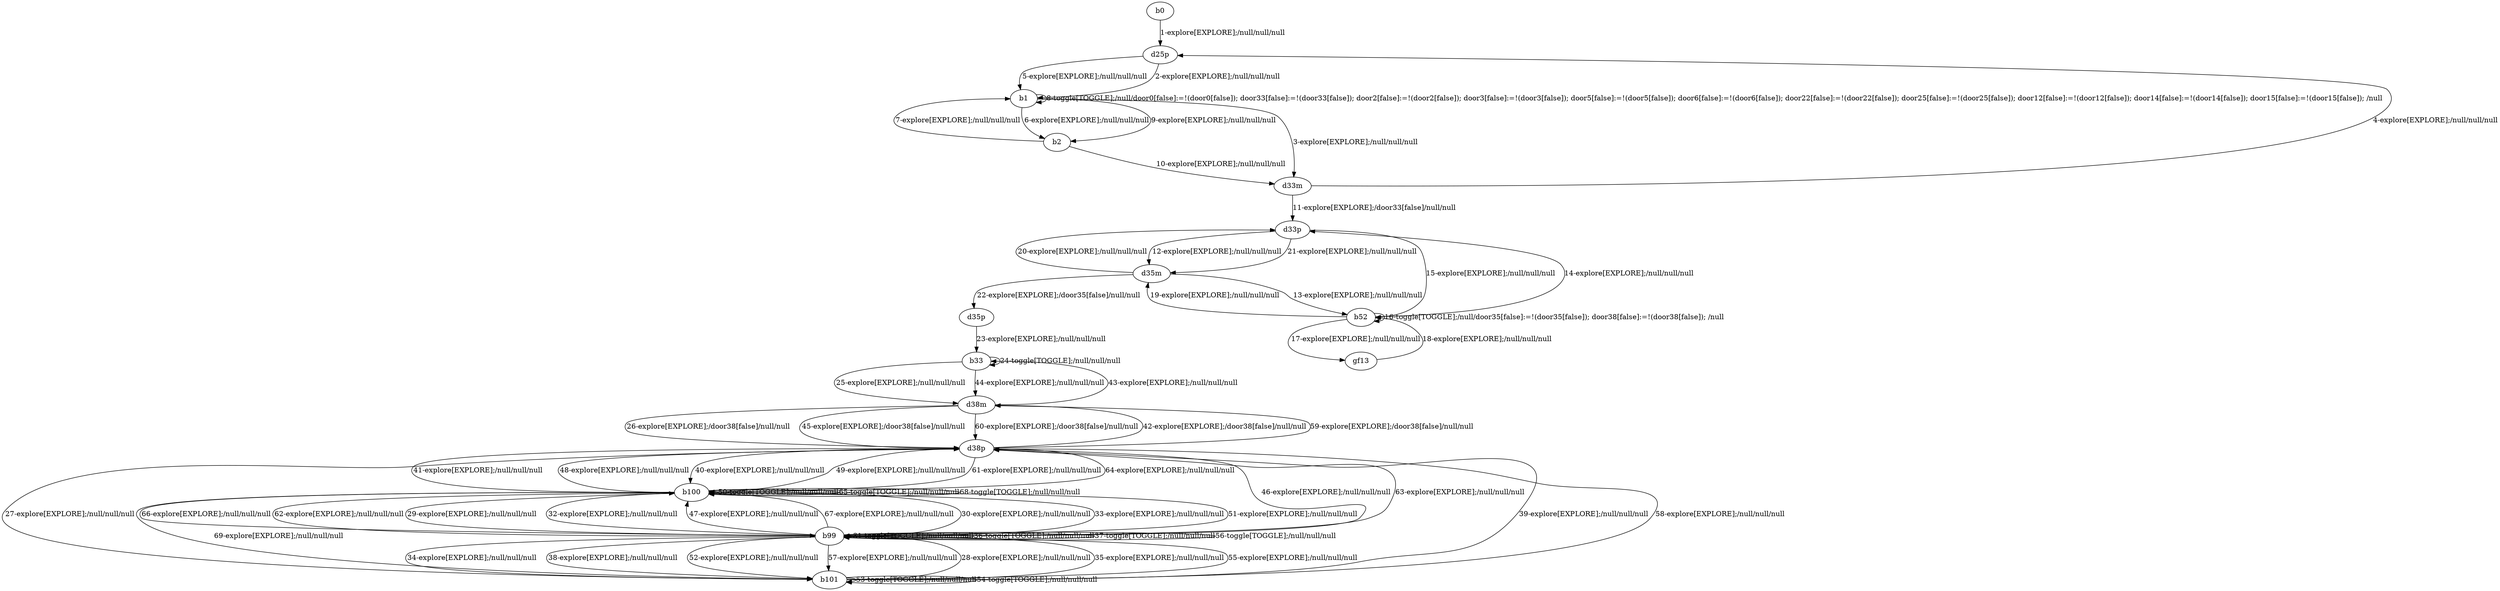 # Total number of goals covered by this test: 9
# b101 --> b99
# b100 --> d38p
# b99 --> d38p
# b100 --> b101
# b99 --> b101
# b99 --> b100
# d38p --> b99
# b100 --> b100
# b99 --> b99

digraph g {
"b0" -> "d25p" [label = "1-explore[EXPLORE];/null/null/null"];
"d25p" -> "b1" [label = "2-explore[EXPLORE];/null/null/null"];
"b1" -> "d33m" [label = "3-explore[EXPLORE];/null/null/null"];
"d33m" -> "d25p" [label = "4-explore[EXPLORE];/null/null/null"];
"d25p" -> "b1" [label = "5-explore[EXPLORE];/null/null/null"];
"b1" -> "b2" [label = "6-explore[EXPLORE];/null/null/null"];
"b2" -> "b1" [label = "7-explore[EXPLORE];/null/null/null"];
"b1" -> "b1" [label = "8-toggle[TOGGLE];/null/door0[false]:=!(door0[false]); door33[false]:=!(door33[false]); door2[false]:=!(door2[false]); door3[false]:=!(door3[false]); door5[false]:=!(door5[false]); door6[false]:=!(door6[false]); door22[false]:=!(door22[false]); door25[false]:=!(door25[false]); door12[false]:=!(door12[false]); door14[false]:=!(door14[false]); door15[false]:=!(door15[false]); /null"];
"b1" -> "b2" [label = "9-explore[EXPLORE];/null/null/null"];
"b2" -> "d33m" [label = "10-explore[EXPLORE];/null/null/null"];
"d33m" -> "d33p" [label = "11-explore[EXPLORE];/door33[false]/null/null"];
"d33p" -> "d35m" [label = "12-explore[EXPLORE];/null/null/null"];
"d35m" -> "b52" [label = "13-explore[EXPLORE];/null/null/null"];
"b52" -> "d33p" [label = "14-explore[EXPLORE];/null/null/null"];
"d33p" -> "b52" [label = "15-explore[EXPLORE];/null/null/null"];
"b52" -> "b52" [label = "16-toggle[TOGGLE];/null/door35[false]:=!(door35[false]); door38[false]:=!(door38[false]); /null"];
"b52" -> "gf13" [label = "17-explore[EXPLORE];/null/null/null"];
"gf13" -> "b52" [label = "18-explore[EXPLORE];/null/null/null"];
"b52" -> "d35m" [label = "19-explore[EXPLORE];/null/null/null"];
"d35m" -> "d33p" [label = "20-explore[EXPLORE];/null/null/null"];
"d33p" -> "d35m" [label = "21-explore[EXPLORE];/null/null/null"];
"d35m" -> "d35p" [label = "22-explore[EXPLORE];/door35[false]/null/null"];
"d35p" -> "b33" [label = "23-explore[EXPLORE];/null/null/null"];
"b33" -> "b33" [label = "24-toggle[TOGGLE];/null/null/null"];
"b33" -> "d38m" [label = "25-explore[EXPLORE];/null/null/null"];
"d38m" -> "d38p" [label = "26-explore[EXPLORE];/door38[false]/null/null"];
"d38p" -> "b101" [label = "27-explore[EXPLORE];/null/null/null"];
"b101" -> "b99" [label = "28-explore[EXPLORE];/null/null/null"];
"b99" -> "b100" [label = "29-explore[EXPLORE];/null/null/null"];
"b100" -> "b99" [label = "30-explore[EXPLORE];/null/null/null"];
"b99" -> "b99" [label = "31-toggle[TOGGLE];/null/null/null"];
"b99" -> "b100" [label = "32-explore[EXPLORE];/null/null/null"];
"b100" -> "b99" [label = "33-explore[EXPLORE];/null/null/null"];
"b99" -> "b101" [label = "34-explore[EXPLORE];/null/null/null"];
"b101" -> "b99" [label = "35-explore[EXPLORE];/null/null/null"];
"b99" -> "b99" [label = "36-toggle[TOGGLE];/null/null/null"];
"b99" -> "b99" [label = "37-toggle[TOGGLE];/null/null/null"];
"b99" -> "b101" [label = "38-explore[EXPLORE];/null/null/null"];
"b101" -> "d38p" [label = "39-explore[EXPLORE];/null/null/null"];
"d38p" -> "b100" [label = "40-explore[EXPLORE];/null/null/null"];
"b100" -> "d38p" [label = "41-explore[EXPLORE];/null/null/null"];
"d38p" -> "d38m" [label = "42-explore[EXPLORE];/door38[false]/null/null"];
"d38m" -> "b33" [label = "43-explore[EXPLORE];/null/null/null"];
"b33" -> "d38m" [label = "44-explore[EXPLORE];/null/null/null"];
"d38m" -> "d38p" [label = "45-explore[EXPLORE];/door38[false]/null/null"];
"d38p" -> "b99" [label = "46-explore[EXPLORE];/null/null/null"];
"b99" -> "b100" [label = "47-explore[EXPLORE];/null/null/null"];
"b100" -> "d38p" [label = "48-explore[EXPLORE];/null/null/null"];
"d38p" -> "b100" [label = "49-explore[EXPLORE];/null/null/null"];
"b100" -> "b100" [label = "50-toggle[TOGGLE];/null/null/null"];
"b100" -> "b99" [label = "51-explore[EXPLORE];/null/null/null"];
"b99" -> "b101" [label = "52-explore[EXPLORE];/null/null/null"];
"b101" -> "b101" [label = "53-toggle[TOGGLE];/null/null/null"];
"b101" -> "b101" [label = "54-toggle[TOGGLE];/null/null/null"];
"b101" -> "b99" [label = "55-explore[EXPLORE];/null/null/null"];
"b99" -> "b99" [label = "56-toggle[TOGGLE];/null/null/null"];
"b99" -> "b101" [label = "57-explore[EXPLORE];/null/null/null"];
"b101" -> "d38p" [label = "58-explore[EXPLORE];/null/null/null"];
"d38p" -> "d38m" [label = "59-explore[EXPLORE];/door38[false]/null/null"];
"d38m" -> "d38p" [label = "60-explore[EXPLORE];/door38[false]/null/null"];
"d38p" -> "b100" [label = "61-explore[EXPLORE];/null/null/null"];
"b100" -> "b99" [label = "62-explore[EXPLORE];/null/null/null"];
"b99" -> "d38p" [label = "63-explore[EXPLORE];/null/null/null"];
"d38p" -> "b100" [label = "64-explore[EXPLORE];/null/null/null"];
"b100" -> "b100" [label = "65-toggle[TOGGLE];/null/null/null"];
"b100" -> "b99" [label = "66-explore[EXPLORE];/null/null/null"];
"b99" -> "b100" [label = "67-explore[EXPLORE];/null/null/null"];
"b100" -> "b100" [label = "68-toggle[TOGGLE];/null/null/null"];
"b100" -> "b101" [label = "69-explore[EXPLORE];/null/null/null"];
}